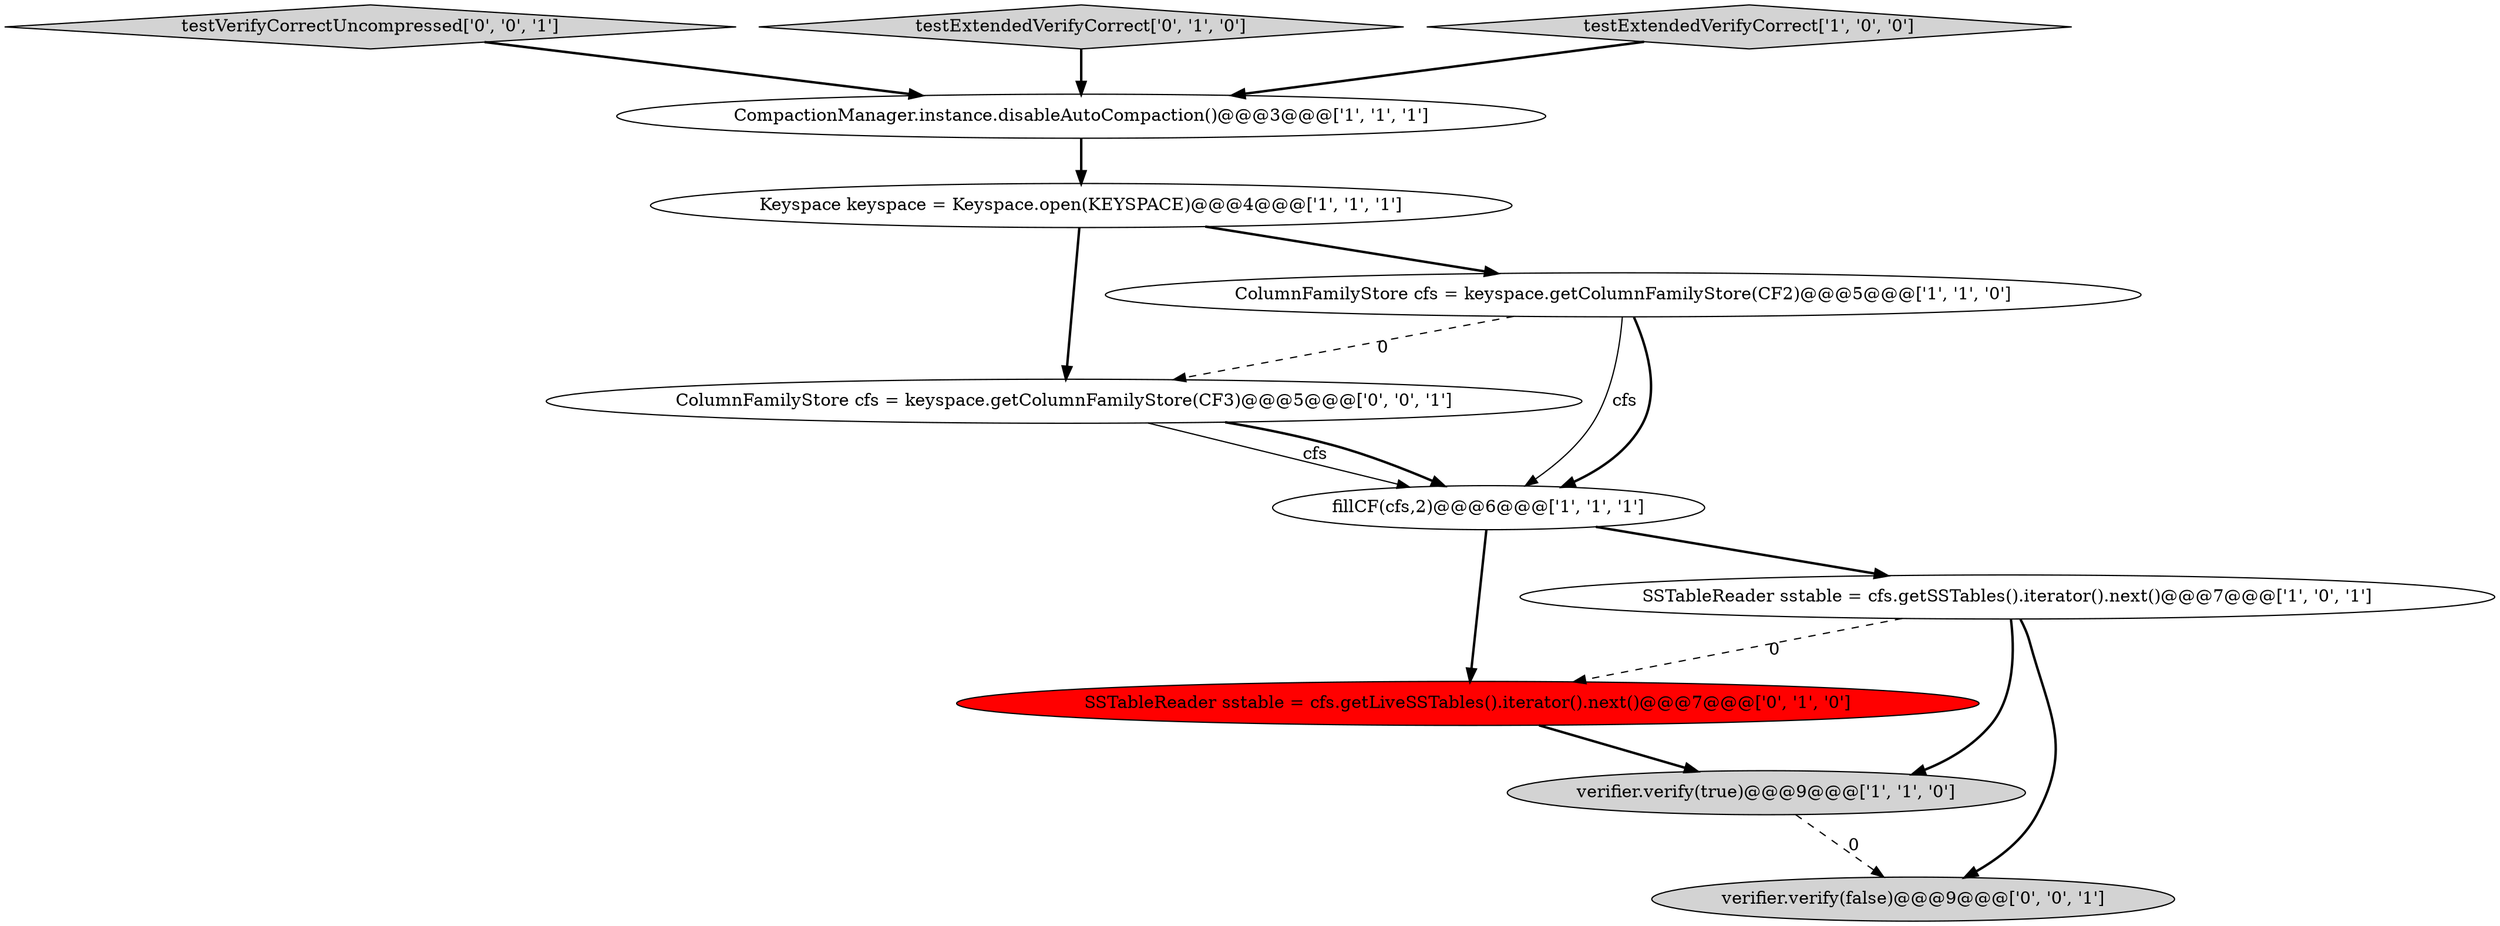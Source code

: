 digraph {
8 [style = filled, label = "SSTableReader sstable = cfs.getLiveSSTables().iterator().next()@@@7@@@['0', '1', '0']", fillcolor = red, shape = ellipse image = "AAA1AAABBB2BBB"];
11 [style = filled, label = "testVerifyCorrectUncompressed['0', '0', '1']", fillcolor = lightgray, shape = diamond image = "AAA0AAABBB3BBB"];
10 [style = filled, label = "verifier.verify(false)@@@9@@@['0', '0', '1']", fillcolor = lightgray, shape = ellipse image = "AAA0AAABBB3BBB"];
7 [style = filled, label = "testExtendedVerifyCorrect['0', '1', '0']", fillcolor = lightgray, shape = diamond image = "AAA0AAABBB2BBB"];
3 [style = filled, label = "ColumnFamilyStore cfs = keyspace.getColumnFamilyStore(CF2)@@@5@@@['1', '1', '0']", fillcolor = white, shape = ellipse image = "AAA0AAABBB1BBB"];
1 [style = filled, label = "verifier.verify(true)@@@9@@@['1', '1', '0']", fillcolor = lightgray, shape = ellipse image = "AAA0AAABBB1BBB"];
0 [style = filled, label = "SSTableReader sstable = cfs.getSSTables().iterator().next()@@@7@@@['1', '0', '1']", fillcolor = white, shape = ellipse image = "AAA0AAABBB1BBB"];
2 [style = filled, label = "Keyspace keyspace = Keyspace.open(KEYSPACE)@@@4@@@['1', '1', '1']", fillcolor = white, shape = ellipse image = "AAA0AAABBB1BBB"];
4 [style = filled, label = "fillCF(cfs,2)@@@6@@@['1', '1', '1']", fillcolor = white, shape = ellipse image = "AAA0AAABBB1BBB"];
9 [style = filled, label = "ColumnFamilyStore cfs = keyspace.getColumnFamilyStore(CF3)@@@5@@@['0', '0', '1']", fillcolor = white, shape = ellipse image = "AAA0AAABBB3BBB"];
5 [style = filled, label = "CompactionManager.instance.disableAutoCompaction()@@@3@@@['1', '1', '1']", fillcolor = white, shape = ellipse image = "AAA0AAABBB1BBB"];
6 [style = filled, label = "testExtendedVerifyCorrect['1', '0', '0']", fillcolor = lightgray, shape = diamond image = "AAA0AAABBB1BBB"];
8->1 [style = bold, label=""];
4->8 [style = bold, label=""];
0->8 [style = dashed, label="0"];
6->5 [style = bold, label=""];
5->2 [style = bold, label=""];
7->5 [style = bold, label=""];
0->10 [style = bold, label=""];
11->5 [style = bold, label=""];
1->10 [style = dashed, label="0"];
2->9 [style = bold, label=""];
9->4 [style = solid, label="cfs"];
9->4 [style = bold, label=""];
3->9 [style = dashed, label="0"];
3->4 [style = solid, label="cfs"];
3->4 [style = bold, label=""];
0->1 [style = bold, label=""];
2->3 [style = bold, label=""];
4->0 [style = bold, label=""];
}
